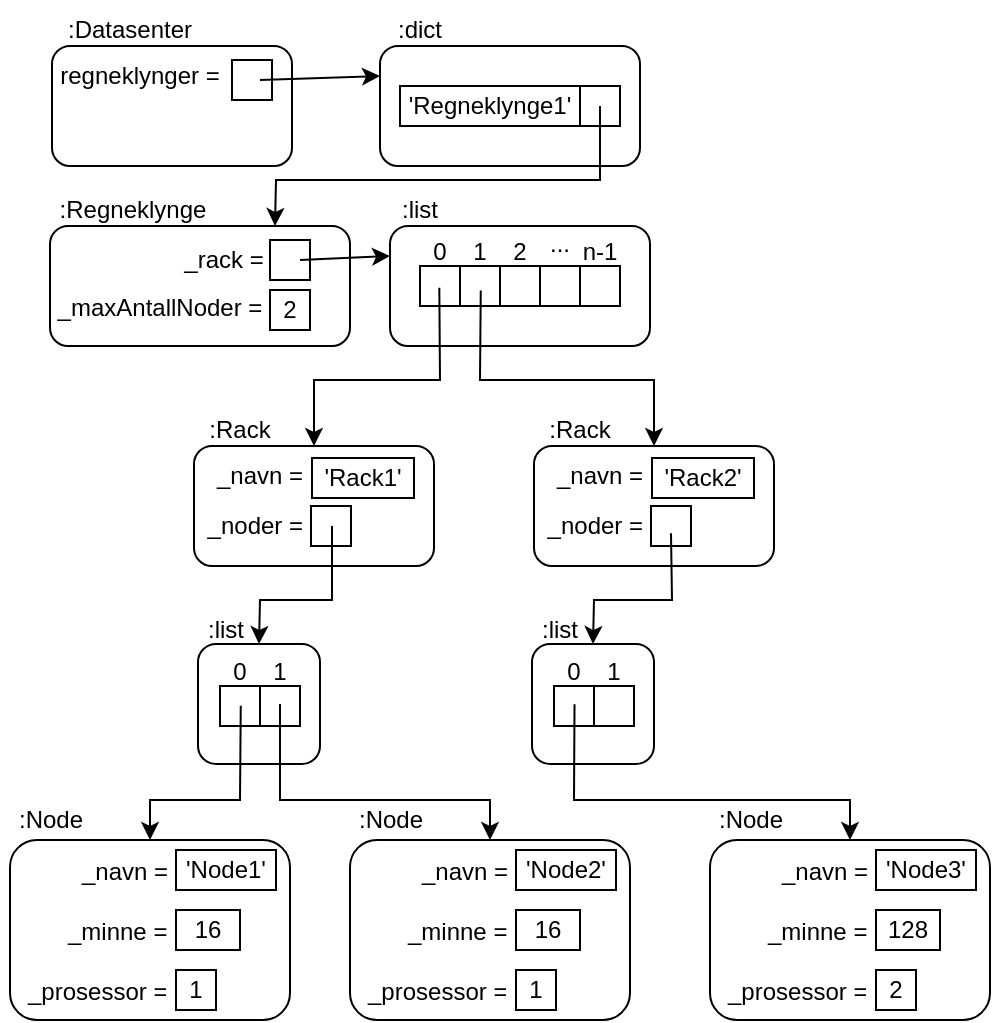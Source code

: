 <mxfile version="15.6.2" type="device"><diagram id="rV7wvYKDtiYkipPMMZA_" name="Page-1"><mxGraphModel dx="1350" dy="712" grid="1" gridSize="10" guides="1" tooltips="1" connect="1" arrows="1" fold="1" page="1" pageScale="1" pageWidth="600" pageHeight="600" math="0" shadow="0"><root><mxCell id="0"/><mxCell id="1" parent="0"/><mxCell id="4Tk3T2w52aY2iSTZe29T-180" value="" style="group" vertex="1" connectable="0" parent="1"><mxGeometry x="66" y="39" width="495" height="510" as="geometry"/></mxCell><mxCell id="4Tk3T2w52aY2iSTZe29T-20" value="" style="group" vertex="1" connectable="0" parent="4Tk3T2w52aY2iSTZe29T-180"><mxGeometry x="180" y="90" width="147" height="83" as="geometry"/></mxCell><mxCell id="4Tk3T2w52aY2iSTZe29T-13" value=":list" style="text;html=1;strokeColor=none;fillColor=none;align=center;verticalAlign=middle;whiteSpace=wrap;rounded=0;" vertex="1" parent="4Tk3T2w52aY2iSTZe29T-20"><mxGeometry width="60" height="30" as="geometry"/></mxCell><mxCell id="4Tk3T2w52aY2iSTZe29T-40" value="" style="group" vertex="1" connectable="0" parent="4Tk3T2w52aY2iSTZe29T-20"><mxGeometry x="10" y="16" width="140" height="67" as="geometry"/></mxCell><mxCell id="4Tk3T2w52aY2iSTZe29T-12" value="" style="rounded=1;whiteSpace=wrap;html=1;" vertex="1" parent="4Tk3T2w52aY2iSTZe29T-40"><mxGeometry x="5" y="7" width="130" height="60" as="geometry"/></mxCell><mxCell id="4Tk3T2w52aY2iSTZe29T-15" value="" style="rounded=0;whiteSpace=wrap;html=1;" vertex="1" parent="4Tk3T2w52aY2iSTZe29T-40"><mxGeometry x="20" y="27" width="20" height="20" as="geometry"/></mxCell><mxCell id="4Tk3T2w52aY2iSTZe29T-16" value="" style="rounded=0;whiteSpace=wrap;html=1;" vertex="1" parent="4Tk3T2w52aY2iSTZe29T-40"><mxGeometry x="40" y="27" width="20" height="20" as="geometry"/></mxCell><mxCell id="4Tk3T2w52aY2iSTZe29T-17" value="" style="rounded=0;whiteSpace=wrap;html=1;" vertex="1" parent="4Tk3T2w52aY2iSTZe29T-40"><mxGeometry x="60" y="27" width="20" height="20" as="geometry"/></mxCell><mxCell id="4Tk3T2w52aY2iSTZe29T-18" value="" style="rounded=0;whiteSpace=wrap;html=1;" vertex="1" parent="4Tk3T2w52aY2iSTZe29T-40"><mxGeometry x="80" y="27" width="20" height="20" as="geometry"/></mxCell><mxCell id="4Tk3T2w52aY2iSTZe29T-19" value="" style="rounded=0;whiteSpace=wrap;html=1;" vertex="1" parent="4Tk3T2w52aY2iSTZe29T-40"><mxGeometry x="100" y="27" width="20" height="20" as="geometry"/></mxCell><mxCell id="4Tk3T2w52aY2iSTZe29T-21" value="0" style="text;html=1;strokeColor=none;fillColor=none;align=center;verticalAlign=middle;whiteSpace=wrap;rounded=0;" vertex="1" parent="4Tk3T2w52aY2iSTZe29T-40"><mxGeometry y="4" width="60" height="32" as="geometry"/></mxCell><mxCell id="4Tk3T2w52aY2iSTZe29T-22" value="1" style="text;html=1;strokeColor=none;fillColor=none;align=center;verticalAlign=middle;whiteSpace=wrap;rounded=0;" vertex="1" parent="4Tk3T2w52aY2iSTZe29T-40"><mxGeometry x="20" y="4" width="60" height="32" as="geometry"/></mxCell><mxCell id="4Tk3T2w52aY2iSTZe29T-23" value="2" style="text;html=1;strokeColor=none;fillColor=none;align=center;verticalAlign=middle;whiteSpace=wrap;rounded=0;" vertex="1" parent="4Tk3T2w52aY2iSTZe29T-40"><mxGeometry x="40" y="4" width="60" height="32" as="geometry"/></mxCell><mxCell id="4Tk3T2w52aY2iSTZe29T-24" value="n-1" style="text;html=1;strokeColor=none;fillColor=none;align=center;verticalAlign=middle;whiteSpace=wrap;rounded=0;" vertex="1" parent="4Tk3T2w52aY2iSTZe29T-40"><mxGeometry x="80" y="4" width="60" height="32" as="geometry"/></mxCell><mxCell id="4Tk3T2w52aY2iSTZe29T-37" value="..." style="text;html=1;strokeColor=none;fillColor=none;align=center;verticalAlign=middle;whiteSpace=wrap;rounded=0;" vertex="1" parent="4Tk3T2w52aY2iSTZe29T-40"><mxGeometry x="60" width="60" height="32" as="geometry"/></mxCell><mxCell id="4Tk3T2w52aY2iSTZe29T-75" value="" style="group" vertex="1" connectable="0" parent="4Tk3T2w52aY2iSTZe29T-180"><mxGeometry x="20" width="126" height="83" as="geometry"/></mxCell><mxCell id="4Tk3T2w52aY2iSTZe29T-1" value="" style="rounded=1;whiteSpace=wrap;html=1;" vertex="1" parent="4Tk3T2w52aY2iSTZe29T-75"><mxGeometry x="6" y="23" width="120" height="60" as="geometry"/></mxCell><mxCell id="4Tk3T2w52aY2iSTZe29T-2" value=":Datasenter" style="text;html=1;strokeColor=none;fillColor=none;align=center;verticalAlign=middle;whiteSpace=wrap;rounded=0;" vertex="1" parent="4Tk3T2w52aY2iSTZe29T-75"><mxGeometry x="14.5" width="60" height="30" as="geometry"/></mxCell><mxCell id="4Tk3T2w52aY2iSTZe29T-53" value="regneklynger =" style="text;html=1;strokeColor=none;fillColor=none;align=center;verticalAlign=middle;whiteSpace=wrap;rounded=0;" vertex="1" parent="4Tk3T2w52aY2iSTZe29T-75"><mxGeometry y="23" width="100" height="30" as="geometry"/></mxCell><mxCell id="4Tk3T2w52aY2iSTZe29T-54" value="" style="rounded=0;whiteSpace=wrap;html=1;" vertex="1" parent="4Tk3T2w52aY2iSTZe29T-75"><mxGeometry x="96" y="30" width="20" height="20" as="geometry"/></mxCell><mxCell id="4Tk3T2w52aY2iSTZe29T-76" value="" style="group" vertex="1" connectable="0" parent="4Tk3T2w52aY2iSTZe29T-180"><mxGeometry x="180" width="140" height="83" as="geometry"/></mxCell><mxCell id="4Tk3T2w52aY2iSTZe29T-3" value="" style="rounded=1;whiteSpace=wrap;html=1;" vertex="1" parent="4Tk3T2w52aY2iSTZe29T-76"><mxGeometry x="10" y="23" width="130" height="60" as="geometry"/></mxCell><mxCell id="4Tk3T2w52aY2iSTZe29T-4" value=":dict" style="text;html=1;strokeColor=none;fillColor=none;align=center;verticalAlign=middle;whiteSpace=wrap;rounded=0;" vertex="1" parent="4Tk3T2w52aY2iSTZe29T-76"><mxGeometry width="60" height="30" as="geometry"/></mxCell><mxCell id="4Tk3T2w52aY2iSTZe29T-5" value="'Regneklynge1'" style="rounded=0;whiteSpace=wrap;html=1;" vertex="1" parent="4Tk3T2w52aY2iSTZe29T-76"><mxGeometry x="20" y="43" width="90" height="20" as="geometry"/></mxCell><mxCell id="4Tk3T2w52aY2iSTZe29T-6" value="" style="rounded=0;whiteSpace=wrap;html=1;" vertex="1" parent="4Tk3T2w52aY2iSTZe29T-76"><mxGeometry x="110" y="43" width="20" height="20" as="geometry"/></mxCell><mxCell id="4Tk3T2w52aY2iSTZe29T-77" value="" style="group" vertex="1" connectable="0" parent="4Tk3T2w52aY2iSTZe29T-180"><mxGeometry x="20" y="90" width="155" height="83" as="geometry"/></mxCell><mxCell id="4Tk3T2w52aY2iSTZe29T-7" value="" style="rounded=1;whiteSpace=wrap;html=1;" vertex="1" parent="4Tk3T2w52aY2iSTZe29T-77"><mxGeometry x="5" y="23" width="150" height="60" as="geometry"/></mxCell><mxCell id="4Tk3T2w52aY2iSTZe29T-8" value=":Regneklynge" style="text;html=1;strokeColor=none;fillColor=none;align=center;verticalAlign=middle;whiteSpace=wrap;rounded=0;" vertex="1" parent="4Tk3T2w52aY2iSTZe29T-77"><mxGeometry x="5" width="83" height="30" as="geometry"/></mxCell><mxCell id="4Tk3T2w52aY2iSTZe29T-48" value="" style="group" vertex="1" connectable="0" parent="4Tk3T2w52aY2iSTZe29T-77"><mxGeometry x="95" y="50" width="60" height="30" as="geometry"/></mxCell><mxCell id="4Tk3T2w52aY2iSTZe29T-45" value="" style="rounded=0;whiteSpace=wrap;html=1;" vertex="1" parent="4Tk3T2w52aY2iSTZe29T-48"><mxGeometry x="20" y="5" width="20" height="20" as="geometry"/></mxCell><mxCell id="4Tk3T2w52aY2iSTZe29T-46" value="2" style="text;html=1;strokeColor=none;fillColor=none;align=center;verticalAlign=middle;whiteSpace=wrap;rounded=0;" vertex="1" parent="4Tk3T2w52aY2iSTZe29T-48"><mxGeometry width="60" height="30" as="geometry"/></mxCell><mxCell id="4Tk3T2w52aY2iSTZe29T-49" value="_rack =" style="text;html=1;strokeColor=none;fillColor=none;align=center;verticalAlign=middle;whiteSpace=wrap;rounded=0;" vertex="1" parent="4Tk3T2w52aY2iSTZe29T-77"><mxGeometry x="62" y="25" width="60" height="30" as="geometry"/></mxCell><mxCell id="4Tk3T2w52aY2iSTZe29T-50" value="" style="rounded=0;whiteSpace=wrap;html=1;" vertex="1" parent="4Tk3T2w52aY2iSTZe29T-77"><mxGeometry x="115" y="30" width="20" height="20" as="geometry"/></mxCell><mxCell id="4Tk3T2w52aY2iSTZe29T-57" value="_maxAntallNoder =" style="text;html=1;strokeColor=none;fillColor=none;align=center;verticalAlign=middle;whiteSpace=wrap;rounded=0;" vertex="1" parent="4Tk3T2w52aY2iSTZe29T-77"><mxGeometry y="49" width="120" height="30" as="geometry"/></mxCell><mxCell id="4Tk3T2w52aY2iSTZe29T-80" value="" style="group" vertex="1" connectable="0" parent="4Tk3T2w52aY2iSTZe29T-180"><mxGeometry x="90" y="200" width="127" height="83" as="geometry"/></mxCell><mxCell id="4Tk3T2w52aY2iSTZe29T-38" value="" style="rounded=1;whiteSpace=wrap;html=1;" vertex="1" parent="4Tk3T2w52aY2iSTZe29T-80"><mxGeometry x="7" y="23" width="120" height="60" as="geometry"/></mxCell><mxCell id="4Tk3T2w52aY2iSTZe29T-39" value=":Rack" style="text;html=1;strokeColor=none;fillColor=none;align=center;verticalAlign=middle;whiteSpace=wrap;rounded=0;" vertex="1" parent="4Tk3T2w52aY2iSTZe29T-80"><mxGeometry width="60" height="30" as="geometry"/></mxCell><mxCell id="4Tk3T2w52aY2iSTZe29T-41" value="_navn =" style="text;html=1;strokeColor=none;fillColor=none;align=center;verticalAlign=middle;whiteSpace=wrap;rounded=0;" vertex="1" parent="4Tk3T2w52aY2iSTZe29T-80"><mxGeometry x="10" y="23" width="60" height="30" as="geometry"/></mxCell><mxCell id="4Tk3T2w52aY2iSTZe29T-42" value="&amp;nbsp;_noder =" style="text;html=1;strokeColor=none;fillColor=none;align=center;verticalAlign=middle;whiteSpace=wrap;rounded=0;" vertex="1" parent="4Tk3T2w52aY2iSTZe29T-80"><mxGeometry x="6" y="48" width="60" height="30" as="geometry"/></mxCell><mxCell id="4Tk3T2w52aY2iSTZe29T-43" value="" style="rounded=0;whiteSpace=wrap;html=1;" vertex="1" parent="4Tk3T2w52aY2iSTZe29T-80"><mxGeometry x="66" y="29" width="51" height="20" as="geometry"/></mxCell><mxCell id="4Tk3T2w52aY2iSTZe29T-44" value="'Rack1'" style="text;html=1;strokeColor=none;fillColor=none;align=center;verticalAlign=middle;whiteSpace=wrap;rounded=0;" vertex="1" parent="4Tk3T2w52aY2iSTZe29T-80"><mxGeometry x="66" y="27" width="51" height="23" as="geometry"/></mxCell><mxCell id="4Tk3T2w52aY2iSTZe29T-58" value="" style="rounded=0;whiteSpace=wrap;html=1;" vertex="1" parent="4Tk3T2w52aY2iSTZe29T-80"><mxGeometry x="65.5" y="53" width="20" height="20" as="geometry"/></mxCell><mxCell id="4Tk3T2w52aY2iSTZe29T-81" value="" style="group" vertex="1" connectable="0" parent="4Tk3T2w52aY2iSTZe29T-180"><mxGeometry x="260" y="200" width="127" height="83" as="geometry"/></mxCell><mxCell id="4Tk3T2w52aY2iSTZe29T-82" value="" style="rounded=1;whiteSpace=wrap;html=1;" vertex="1" parent="4Tk3T2w52aY2iSTZe29T-81"><mxGeometry x="7" y="23" width="120" height="60" as="geometry"/></mxCell><mxCell id="4Tk3T2w52aY2iSTZe29T-83" value=":Rack" style="text;html=1;strokeColor=none;fillColor=none;align=center;verticalAlign=middle;whiteSpace=wrap;rounded=0;" vertex="1" parent="4Tk3T2w52aY2iSTZe29T-81"><mxGeometry width="60" height="30" as="geometry"/></mxCell><mxCell id="4Tk3T2w52aY2iSTZe29T-84" value="_navn =" style="text;html=1;strokeColor=none;fillColor=none;align=center;verticalAlign=middle;whiteSpace=wrap;rounded=0;" vertex="1" parent="4Tk3T2w52aY2iSTZe29T-81"><mxGeometry x="10" y="23" width="60" height="30" as="geometry"/></mxCell><mxCell id="4Tk3T2w52aY2iSTZe29T-85" value="&amp;nbsp;_noder =" style="text;html=1;strokeColor=none;fillColor=none;align=center;verticalAlign=middle;whiteSpace=wrap;rounded=0;" vertex="1" parent="4Tk3T2w52aY2iSTZe29T-81"><mxGeometry x="6" y="48" width="60" height="30" as="geometry"/></mxCell><mxCell id="4Tk3T2w52aY2iSTZe29T-86" value="" style="rounded=0;whiteSpace=wrap;html=1;" vertex="1" parent="4Tk3T2w52aY2iSTZe29T-81"><mxGeometry x="66" y="29" width="51" height="20" as="geometry"/></mxCell><mxCell id="4Tk3T2w52aY2iSTZe29T-87" value="'Rack2'" style="text;html=1;strokeColor=none;fillColor=none;align=center;verticalAlign=middle;whiteSpace=wrap;rounded=0;" vertex="1" parent="4Tk3T2w52aY2iSTZe29T-81"><mxGeometry x="66" y="27" width="51" height="23" as="geometry"/></mxCell><mxCell id="4Tk3T2w52aY2iSTZe29T-88" value="" style="rounded=0;whiteSpace=wrap;html=1;" vertex="1" parent="4Tk3T2w52aY2iSTZe29T-81"><mxGeometry x="65.5" y="53" width="20" height="20" as="geometry"/></mxCell><mxCell id="4Tk3T2w52aY2iSTZe29T-136" value="" style="group" vertex="1" connectable="0" parent="4Tk3T2w52aY2iSTZe29T-180"><mxGeometry y="400" width="145" height="110" as="geometry"/></mxCell><mxCell id="4Tk3T2w52aY2iSTZe29T-125" value="" style="rounded=1;whiteSpace=wrap;html=1;" vertex="1" parent="4Tk3T2w52aY2iSTZe29T-136"><mxGeometry x="5" y="20" width="140" height="90" as="geometry"/></mxCell><mxCell id="4Tk3T2w52aY2iSTZe29T-128" value="_navn =" style="text;strokeColor=none;fillColor=none;align=left;verticalAlign=middle;spacingLeft=4;spacingRight=4;overflow=hidden;points=[[0,0.5],[1,0.5]];portConstraint=eastwest;rotatable=0;" vertex="1" parent="4Tk3T2w52aY2iSTZe29T-136"><mxGeometry x="35" y="20" width="80" height="30" as="geometry"/></mxCell><mxCell id="4Tk3T2w52aY2iSTZe29T-129" value="_minne =" style="text;strokeColor=none;fillColor=none;align=left;verticalAlign=middle;spacingLeft=4;spacingRight=4;overflow=hidden;points=[[0,0.5],[1,0.5]];portConstraint=eastwest;rotatable=0;" vertex="1" parent="4Tk3T2w52aY2iSTZe29T-136"><mxGeometry x="28" y="50" width="80" height="30" as="geometry"/></mxCell><mxCell id="4Tk3T2w52aY2iSTZe29T-130" value="_prosessor =" style="text;strokeColor=none;fillColor=none;align=left;verticalAlign=middle;spacingLeft=4;spacingRight=4;overflow=hidden;points=[[0,0.5],[1,0.5]];portConstraint=eastwest;rotatable=0;" vertex="1" parent="4Tk3T2w52aY2iSTZe29T-136"><mxGeometry x="8" y="80" width="80" height="30" as="geometry"/></mxCell><mxCell id="4Tk3T2w52aY2iSTZe29T-131" value="'Node1'" style="rounded=0;whiteSpace=wrap;html=1;" vertex="1" parent="4Tk3T2w52aY2iSTZe29T-136"><mxGeometry x="88" y="25" width="50" height="20" as="geometry"/></mxCell><mxCell id="4Tk3T2w52aY2iSTZe29T-132" value="16" style="rounded=0;whiteSpace=wrap;html=1;" vertex="1" parent="4Tk3T2w52aY2iSTZe29T-136"><mxGeometry x="88" y="55" width="32" height="20" as="geometry"/></mxCell><mxCell id="4Tk3T2w52aY2iSTZe29T-133" value="1" style="rounded=0;whiteSpace=wrap;html=1;" vertex="1" parent="4Tk3T2w52aY2iSTZe29T-136"><mxGeometry x="88" y="85" width="20" height="20" as="geometry"/></mxCell><mxCell id="4Tk3T2w52aY2iSTZe29T-134" value=":Node" style="text;html=1;align=center;verticalAlign=middle;resizable=0;points=[];autosize=1;strokeColor=none;fillColor=none;" vertex="1" parent="4Tk3T2w52aY2iSTZe29T-136"><mxGeometry width="50" height="20" as="geometry"/></mxCell><mxCell id="4Tk3T2w52aY2iSTZe29T-137" value="" style="group" vertex="1" connectable="0" parent="4Tk3T2w52aY2iSTZe29T-180"><mxGeometry x="170" y="400" width="145" height="110" as="geometry"/></mxCell><mxCell id="4Tk3T2w52aY2iSTZe29T-138" value="" style="rounded=1;whiteSpace=wrap;html=1;" vertex="1" parent="4Tk3T2w52aY2iSTZe29T-137"><mxGeometry x="5" y="20" width="140" height="90" as="geometry"/></mxCell><mxCell id="4Tk3T2w52aY2iSTZe29T-139" value="_navn =" style="text;strokeColor=none;fillColor=none;align=left;verticalAlign=middle;spacingLeft=4;spacingRight=4;overflow=hidden;points=[[0,0.5],[1,0.5]];portConstraint=eastwest;rotatable=0;" vertex="1" parent="4Tk3T2w52aY2iSTZe29T-137"><mxGeometry x="35" y="20" width="80" height="30" as="geometry"/></mxCell><mxCell id="4Tk3T2w52aY2iSTZe29T-140" value="_minne =" style="text;strokeColor=none;fillColor=none;align=left;verticalAlign=middle;spacingLeft=4;spacingRight=4;overflow=hidden;points=[[0,0.5],[1,0.5]];portConstraint=eastwest;rotatable=0;" vertex="1" parent="4Tk3T2w52aY2iSTZe29T-137"><mxGeometry x="28" y="50" width="80" height="30" as="geometry"/></mxCell><mxCell id="4Tk3T2w52aY2iSTZe29T-141" value="_prosessor =" style="text;strokeColor=none;fillColor=none;align=left;verticalAlign=middle;spacingLeft=4;spacingRight=4;overflow=hidden;points=[[0,0.5],[1,0.5]];portConstraint=eastwest;rotatable=0;" vertex="1" parent="4Tk3T2w52aY2iSTZe29T-137"><mxGeometry x="8" y="80" width="80" height="30" as="geometry"/></mxCell><mxCell id="4Tk3T2w52aY2iSTZe29T-142" value="'Node2'" style="rounded=0;whiteSpace=wrap;html=1;" vertex="1" parent="4Tk3T2w52aY2iSTZe29T-137"><mxGeometry x="88" y="25" width="50" height="20" as="geometry"/></mxCell><mxCell id="4Tk3T2w52aY2iSTZe29T-143" value="16" style="rounded=0;whiteSpace=wrap;html=1;" vertex="1" parent="4Tk3T2w52aY2iSTZe29T-137"><mxGeometry x="88" y="55" width="32" height="20" as="geometry"/></mxCell><mxCell id="4Tk3T2w52aY2iSTZe29T-144" value="1" style="rounded=0;whiteSpace=wrap;html=1;" vertex="1" parent="4Tk3T2w52aY2iSTZe29T-137"><mxGeometry x="88" y="85" width="20" height="20" as="geometry"/></mxCell><mxCell id="4Tk3T2w52aY2iSTZe29T-145" value=":Node" style="text;html=1;align=center;verticalAlign=middle;resizable=0;points=[];autosize=1;strokeColor=none;fillColor=none;" vertex="1" parent="4Tk3T2w52aY2iSTZe29T-137"><mxGeometry width="50" height="20" as="geometry"/></mxCell><mxCell id="4Tk3T2w52aY2iSTZe29T-146" value="" style="group" vertex="1" connectable="0" parent="4Tk3T2w52aY2iSTZe29T-180"><mxGeometry x="350" y="400" width="145" height="110" as="geometry"/></mxCell><mxCell id="4Tk3T2w52aY2iSTZe29T-147" value="" style="rounded=1;whiteSpace=wrap;html=1;" vertex="1" parent="4Tk3T2w52aY2iSTZe29T-146"><mxGeometry x="5" y="20" width="140" height="90" as="geometry"/></mxCell><mxCell id="4Tk3T2w52aY2iSTZe29T-148" value="_navn =" style="text;strokeColor=none;fillColor=none;align=left;verticalAlign=middle;spacingLeft=4;spacingRight=4;overflow=hidden;points=[[0,0.5],[1,0.5]];portConstraint=eastwest;rotatable=0;" vertex="1" parent="4Tk3T2w52aY2iSTZe29T-146"><mxGeometry x="35" y="20" width="80" height="30" as="geometry"/></mxCell><mxCell id="4Tk3T2w52aY2iSTZe29T-149" value="_minne =" style="text;strokeColor=none;fillColor=none;align=left;verticalAlign=middle;spacingLeft=4;spacingRight=4;overflow=hidden;points=[[0,0.5],[1,0.5]];portConstraint=eastwest;rotatable=0;" vertex="1" parent="4Tk3T2w52aY2iSTZe29T-146"><mxGeometry x="28" y="50" width="80" height="30" as="geometry"/></mxCell><mxCell id="4Tk3T2w52aY2iSTZe29T-150" value="_prosessor =" style="text;strokeColor=none;fillColor=none;align=left;verticalAlign=middle;spacingLeft=4;spacingRight=4;overflow=hidden;points=[[0,0.5],[1,0.5]];portConstraint=eastwest;rotatable=0;" vertex="1" parent="4Tk3T2w52aY2iSTZe29T-146"><mxGeometry x="8" y="80" width="80" height="30" as="geometry"/></mxCell><mxCell id="4Tk3T2w52aY2iSTZe29T-151" value="'Node3'" style="rounded=0;whiteSpace=wrap;html=1;" vertex="1" parent="4Tk3T2w52aY2iSTZe29T-146"><mxGeometry x="88" y="25" width="50" height="20" as="geometry"/></mxCell><mxCell id="4Tk3T2w52aY2iSTZe29T-152" value="128" style="rounded=0;whiteSpace=wrap;html=1;" vertex="1" parent="4Tk3T2w52aY2iSTZe29T-146"><mxGeometry x="88" y="55" width="32" height="20" as="geometry"/></mxCell><mxCell id="4Tk3T2w52aY2iSTZe29T-153" value="2" style="rounded=0;whiteSpace=wrap;html=1;" vertex="1" parent="4Tk3T2w52aY2iSTZe29T-146"><mxGeometry x="88" y="85" width="20" height="20" as="geometry"/></mxCell><mxCell id="4Tk3T2w52aY2iSTZe29T-154" value=":Node" style="text;html=1;align=center;verticalAlign=middle;resizable=0;points=[];autosize=1;strokeColor=none;fillColor=none;" vertex="1" parent="4Tk3T2w52aY2iSTZe29T-146"><mxGeometry width="50" height="20" as="geometry"/></mxCell><mxCell id="4Tk3T2w52aY2iSTZe29T-155" value="" style="endArrow=classic;html=1;rounded=0;exitX=0.7;exitY=0.5;exitDx=0;exitDy=0;exitPerimeter=0;entryX=0;entryY=0.25;entryDx=0;entryDy=0;" edge="1" parent="4Tk3T2w52aY2iSTZe29T-180" source="4Tk3T2w52aY2iSTZe29T-54" target="4Tk3T2w52aY2iSTZe29T-3"><mxGeometry width="50" height="50" relative="1" as="geometry"><mxPoint x="260" y="200" as="sourcePoint"/><mxPoint x="310" y="150" as="targetPoint"/></mxGeometry></mxCell><mxCell id="4Tk3T2w52aY2iSTZe29T-156" value="" style="endArrow=classic;html=1;rounded=0;entryX=0.75;entryY=0;entryDx=0;entryDy=0;exitX=0.5;exitY=0.5;exitDx=0;exitDy=0;exitPerimeter=0;" edge="1" parent="4Tk3T2w52aY2iSTZe29T-180" source="4Tk3T2w52aY2iSTZe29T-6" target="4Tk3T2w52aY2iSTZe29T-7"><mxGeometry width="50" height="50" relative="1" as="geometry"><mxPoint x="260" y="200" as="sourcePoint"/><mxPoint x="450" y="150" as="targetPoint"/><Array as="points"><mxPoint x="300" y="90"/><mxPoint x="138" y="90"/></Array></mxGeometry></mxCell><mxCell id="4Tk3T2w52aY2iSTZe29T-157" value="" style="endArrow=classic;html=1;rounded=0;entryX=0;entryY=0.25;entryDx=0;entryDy=0;" edge="1" parent="4Tk3T2w52aY2iSTZe29T-180" target="4Tk3T2w52aY2iSTZe29T-12"><mxGeometry width="50" height="50" relative="1" as="geometry"><mxPoint x="150" y="130" as="sourcePoint"/><mxPoint x="410" y="220" as="targetPoint"/></mxGeometry></mxCell><mxCell id="4Tk3T2w52aY2iSTZe29T-158" value="" style="endArrow=classic;html=1;rounded=0;entryX=0.5;entryY=0;entryDx=0;entryDy=0;exitX=0.161;exitY=1.059;exitDx=0;exitDy=0;exitPerimeter=0;" edge="1" parent="4Tk3T2w52aY2iSTZe29T-180" source="4Tk3T2w52aY2iSTZe29T-22" target="4Tk3T2w52aY2iSTZe29T-38"><mxGeometry width="50" height="50" relative="1" as="geometry"><mxPoint x="360" y="270" as="sourcePoint"/><mxPoint x="410" y="220" as="targetPoint"/><Array as="points"><mxPoint x="220" y="190"/><mxPoint x="157" y="190"/></Array></mxGeometry></mxCell><mxCell id="4Tk3T2w52aY2iSTZe29T-159" value="" style="endArrow=classic;html=1;rounded=0;entryX=0.5;entryY=0;entryDx=0;entryDy=0;exitX=0.173;exitY=1.102;exitDx=0;exitDy=0;exitPerimeter=0;" edge="1" parent="4Tk3T2w52aY2iSTZe29T-180" source="4Tk3T2w52aY2iSTZe29T-23" target="4Tk3T2w52aY2iSTZe29T-82"><mxGeometry width="50" height="50" relative="1" as="geometry"><mxPoint x="360" y="270" as="sourcePoint"/><mxPoint x="410" y="220" as="targetPoint"/><Array as="points"><mxPoint x="240" y="190"/><mxPoint x="327" y="190"/></Array></mxGeometry></mxCell><mxCell id="4Tk3T2w52aY2iSTZe29T-160" value="" style="group" vertex="1" connectable="0" parent="4Tk3T2w52aY2iSTZe29T-180"><mxGeometry x="83" y="300" width="87" height="82" as="geometry"/></mxCell><mxCell id="4Tk3T2w52aY2iSTZe29T-60" value=":list" style="text;html=1;strokeColor=none;fillColor=none;align=center;verticalAlign=middle;whiteSpace=wrap;rounded=0;" vertex="1" parent="4Tk3T2w52aY2iSTZe29T-160"><mxGeometry width="60" height="30" as="geometry"/></mxCell><mxCell id="4Tk3T2w52aY2iSTZe29T-62" value="" style="rounded=1;whiteSpace=wrap;html=1;" vertex="1" parent="4Tk3T2w52aY2iSTZe29T-160"><mxGeometry x="16" y="22" width="61" height="60" as="geometry"/></mxCell><mxCell id="4Tk3T2w52aY2iSTZe29T-63" value="" style="rounded=0;whiteSpace=wrap;html=1;" vertex="1" parent="4Tk3T2w52aY2iSTZe29T-160"><mxGeometry x="27" y="43" width="20" height="20" as="geometry"/></mxCell><mxCell id="4Tk3T2w52aY2iSTZe29T-64" value="" style="rounded=0;whiteSpace=wrap;html=1;" vertex="1" parent="4Tk3T2w52aY2iSTZe29T-160"><mxGeometry x="47" y="43" width="20" height="20" as="geometry"/></mxCell><mxCell id="4Tk3T2w52aY2iSTZe29T-68" value="0" style="text;html=1;strokeColor=none;fillColor=none;align=center;verticalAlign=middle;whiteSpace=wrap;rounded=0;" vertex="1" parent="4Tk3T2w52aY2iSTZe29T-160"><mxGeometry x="7" y="20" width="60" height="32" as="geometry"/></mxCell><mxCell id="4Tk3T2w52aY2iSTZe29T-69" value="1" style="text;html=1;strokeColor=none;fillColor=none;align=center;verticalAlign=middle;whiteSpace=wrap;rounded=0;" vertex="1" parent="4Tk3T2w52aY2iSTZe29T-160"><mxGeometry x="27" y="20" width="60" height="32" as="geometry"/></mxCell><mxCell id="4Tk3T2w52aY2iSTZe29T-168" value="" style="group" vertex="1" connectable="0" parent="4Tk3T2w52aY2iSTZe29T-180"><mxGeometry x="250" y="300" width="87" height="82" as="geometry"/></mxCell><mxCell id="4Tk3T2w52aY2iSTZe29T-169" value=":list" style="text;html=1;strokeColor=none;fillColor=none;align=center;verticalAlign=middle;whiteSpace=wrap;rounded=0;" vertex="1" parent="4Tk3T2w52aY2iSTZe29T-168"><mxGeometry width="60" height="30" as="geometry"/></mxCell><mxCell id="4Tk3T2w52aY2iSTZe29T-170" value="" style="rounded=1;whiteSpace=wrap;html=1;" vertex="1" parent="4Tk3T2w52aY2iSTZe29T-168"><mxGeometry x="16" y="22" width="61" height="60" as="geometry"/></mxCell><mxCell id="4Tk3T2w52aY2iSTZe29T-171" value="" style="rounded=0;whiteSpace=wrap;html=1;" vertex="1" parent="4Tk3T2w52aY2iSTZe29T-168"><mxGeometry x="27" y="43" width="20" height="20" as="geometry"/></mxCell><mxCell id="4Tk3T2w52aY2iSTZe29T-172" value="" style="rounded=0;whiteSpace=wrap;html=1;" vertex="1" parent="4Tk3T2w52aY2iSTZe29T-168"><mxGeometry x="47" y="43" width="20" height="20" as="geometry"/></mxCell><mxCell id="4Tk3T2w52aY2iSTZe29T-173" value="0" style="text;html=1;strokeColor=none;fillColor=none;align=center;verticalAlign=middle;whiteSpace=wrap;rounded=0;" vertex="1" parent="4Tk3T2w52aY2iSTZe29T-168"><mxGeometry x="7" y="20" width="60" height="32" as="geometry"/></mxCell><mxCell id="4Tk3T2w52aY2iSTZe29T-174" value="1" style="text;html=1;strokeColor=none;fillColor=none;align=center;verticalAlign=middle;whiteSpace=wrap;rounded=0;" vertex="1" parent="4Tk3T2w52aY2iSTZe29T-168"><mxGeometry x="27" y="20" width="60" height="32" as="geometry"/></mxCell><mxCell id="4Tk3T2w52aY2iSTZe29T-175" value="" style="endArrow=classic;html=1;rounded=0;entryX=0.5;entryY=0;entryDx=0;entryDy=0;" edge="1" parent="4Tk3T2w52aY2iSTZe29T-180" target="4Tk3T2w52aY2iSTZe29T-62"><mxGeometry width="50" height="50" relative="1" as="geometry"><mxPoint x="166" y="263" as="sourcePoint"/><mxPoint x="410" y="360" as="targetPoint"/><Array as="points"><mxPoint x="166" y="300"/><mxPoint x="130" y="300"/></Array></mxGeometry></mxCell><mxCell id="4Tk3T2w52aY2iSTZe29T-176" value="" style="endArrow=classic;html=1;rounded=0;exitX=0.5;exitY=0.681;exitDx=0;exitDy=0;exitPerimeter=0;entryX=0.5;entryY=0;entryDx=0;entryDy=0;" edge="1" parent="4Tk3T2w52aY2iSTZe29T-180" source="4Tk3T2w52aY2iSTZe29T-88" target="4Tk3T2w52aY2iSTZe29T-170"><mxGeometry width="50" height="50" relative="1" as="geometry"><mxPoint x="360" y="340" as="sourcePoint"/><mxPoint x="410" y="290" as="targetPoint"/><Array as="points"><mxPoint x="336" y="300"/><mxPoint x="297" y="300"/></Array></mxGeometry></mxCell><mxCell id="4Tk3T2w52aY2iSTZe29T-177" value="" style="endArrow=classic;html=1;rounded=0;exitX=0.173;exitY=1.027;exitDx=0;exitDy=0;exitPerimeter=0;entryX=0.5;entryY=0;entryDx=0;entryDy=0;" edge="1" parent="4Tk3T2w52aY2iSTZe29T-180" source="4Tk3T2w52aY2iSTZe29T-69" target="4Tk3T2w52aY2iSTZe29T-125"><mxGeometry width="50" height="50" relative="1" as="geometry"><mxPoint x="320" y="400" as="sourcePoint"/><mxPoint x="370" y="350" as="targetPoint"/><Array as="points"><mxPoint x="120" y="400"/><mxPoint x="75" y="400"/></Array></mxGeometry></mxCell><mxCell id="4Tk3T2w52aY2iSTZe29T-178" value="" style="endArrow=classic;html=1;rounded=0;exitX=0.5;exitY=1;exitDx=0;exitDy=0;entryX=0.5;entryY=0;entryDx=0;entryDy=0;" edge="1" parent="4Tk3T2w52aY2iSTZe29T-180" source="4Tk3T2w52aY2iSTZe29T-69" target="4Tk3T2w52aY2iSTZe29T-138"><mxGeometry width="50" height="50" relative="1" as="geometry"><mxPoint x="320" y="360" as="sourcePoint"/><mxPoint x="370" y="310" as="targetPoint"/><Array as="points"><mxPoint x="140" y="400"/><mxPoint x="245" y="400"/></Array></mxGeometry></mxCell><mxCell id="4Tk3T2w52aY2iSTZe29T-179" value="" style="endArrow=classic;html=1;rounded=0;exitX=0.171;exitY=1.005;exitDx=0;exitDy=0;exitPerimeter=0;entryX=0.5;entryY=0;entryDx=0;entryDy=0;" edge="1" parent="4Tk3T2w52aY2iSTZe29T-180" source="4Tk3T2w52aY2iSTZe29T-174" target="4Tk3T2w52aY2iSTZe29T-147"><mxGeometry width="50" height="50" relative="1" as="geometry"><mxPoint x="320" y="400" as="sourcePoint"/><mxPoint x="370" y="350" as="targetPoint"/><Array as="points"><mxPoint x="287" y="400"/><mxPoint x="425" y="400"/></Array></mxGeometry></mxCell></root></mxGraphModel></diagram></mxfile>